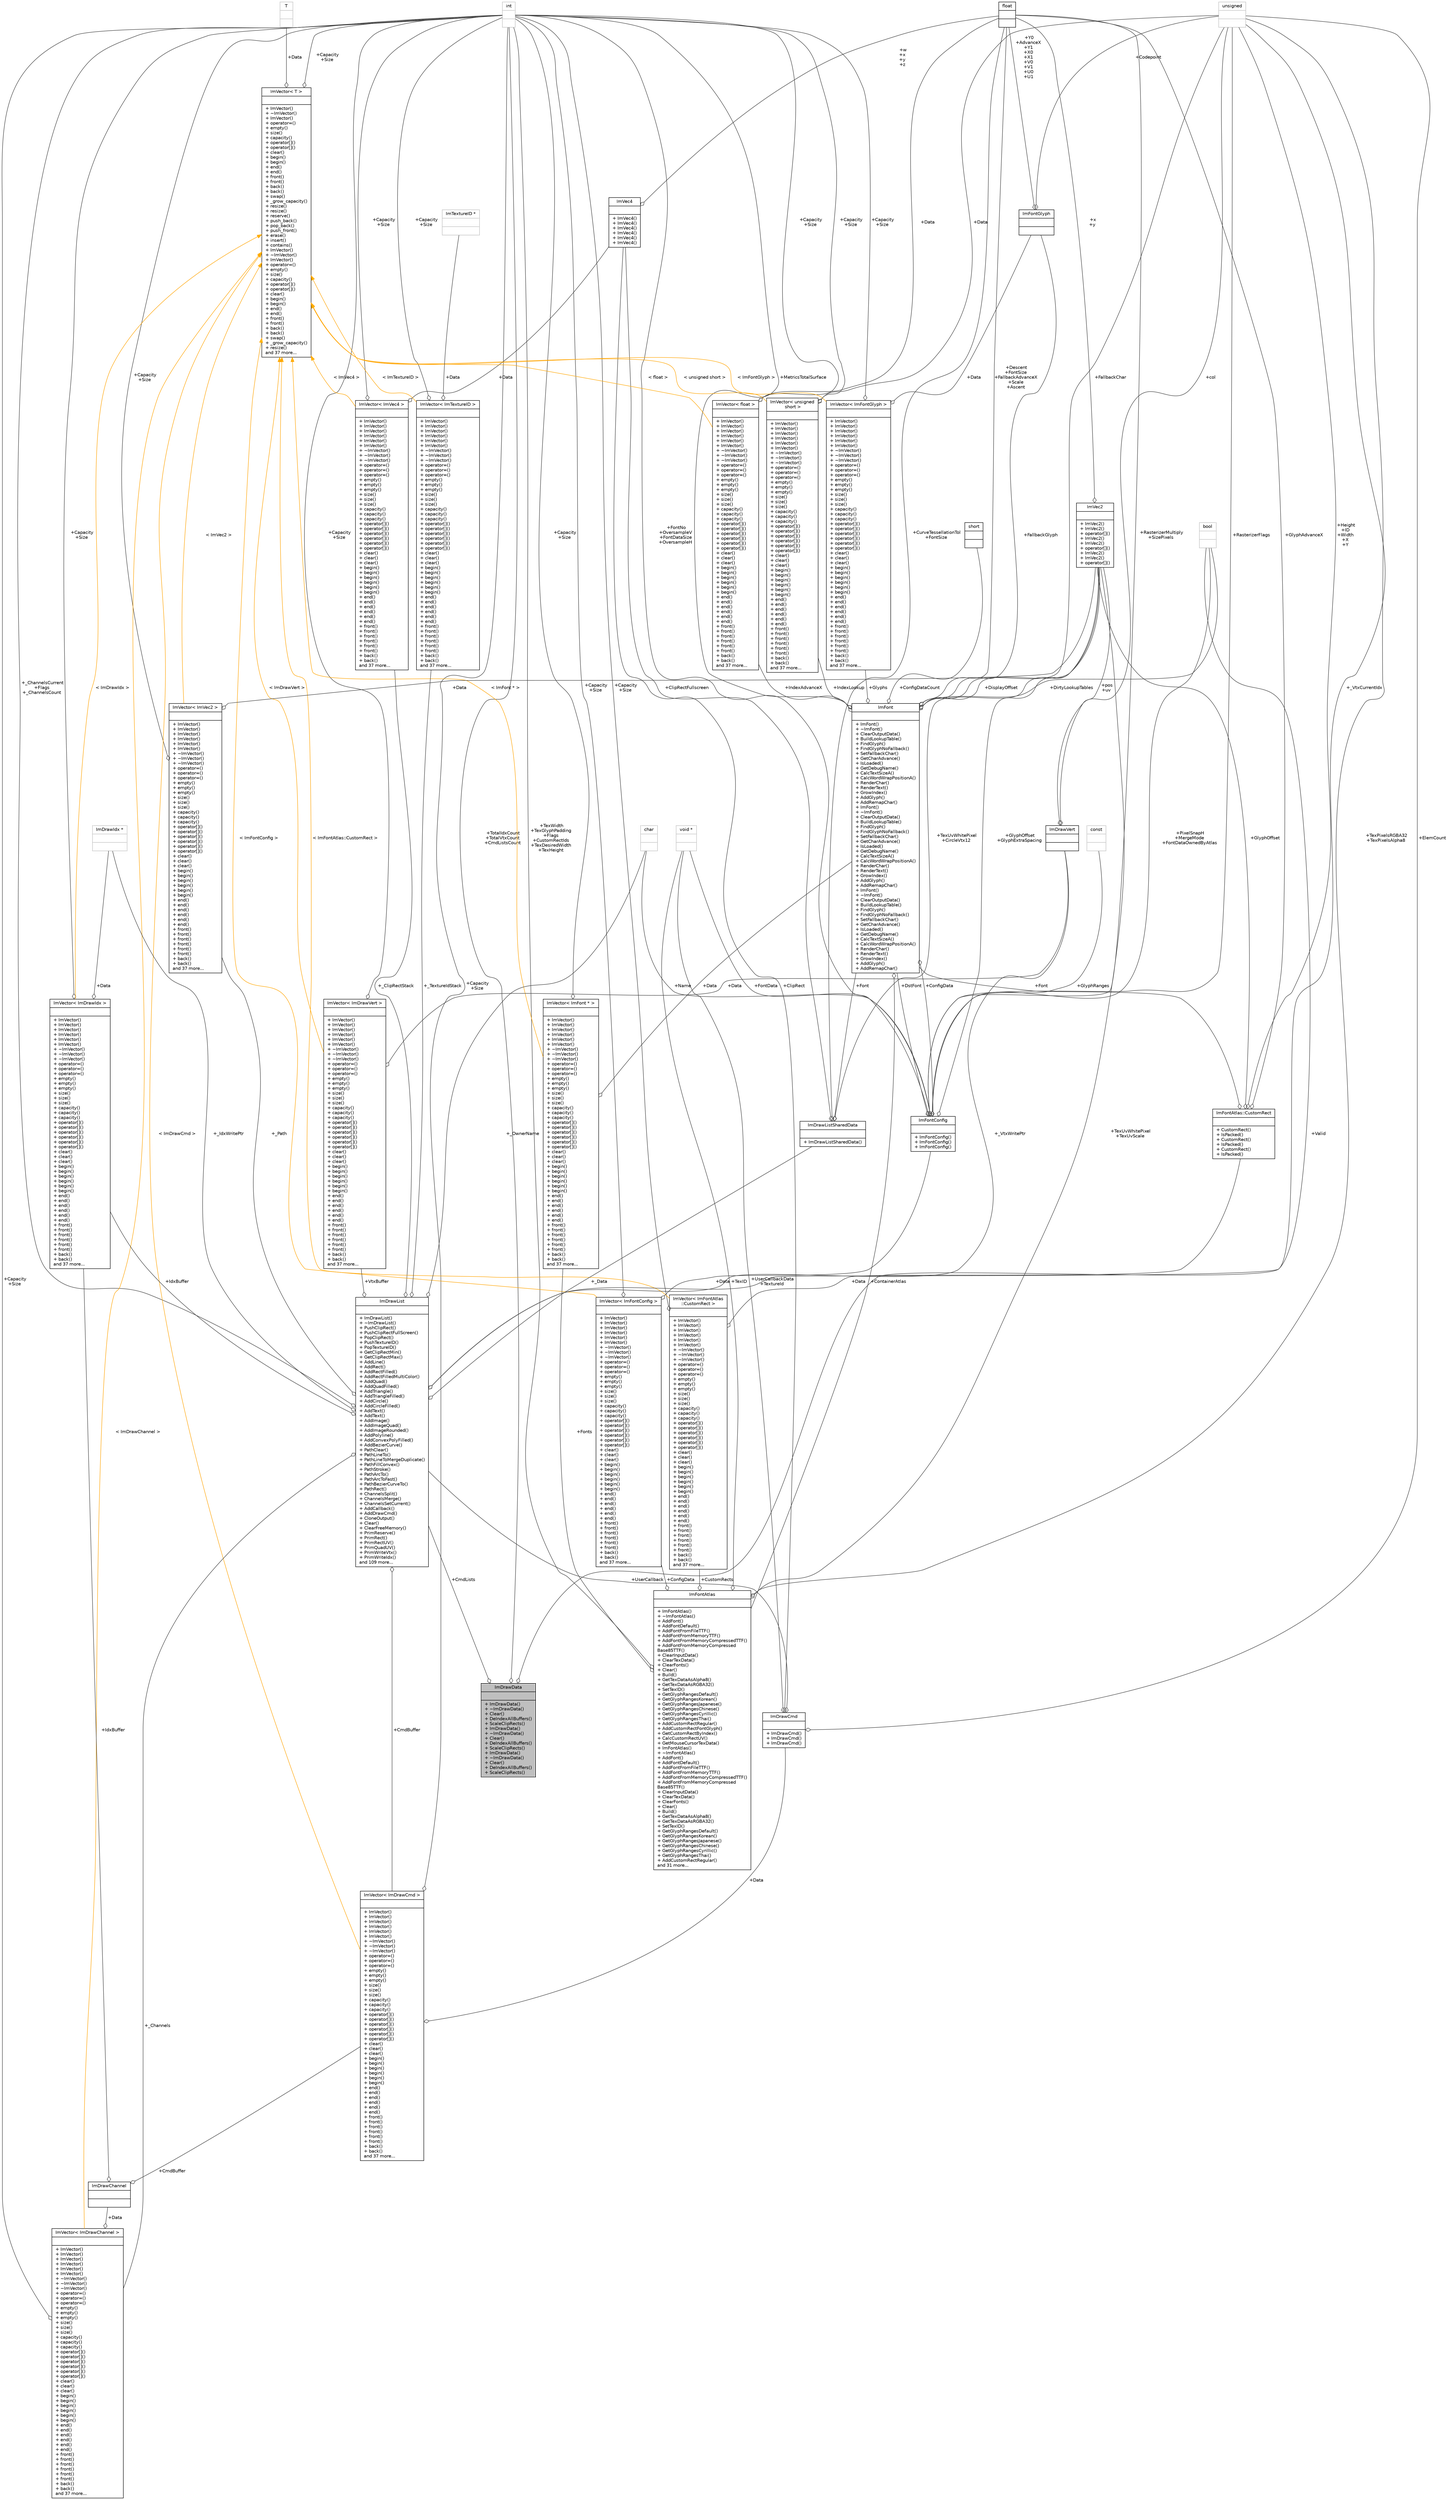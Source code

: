 digraph "ImDrawData"
{
 // INTERACTIVE_SVG=YES
  bgcolor="transparent";
  edge [fontname="Helvetica",fontsize="10",labelfontname="Helvetica",labelfontsize="10"];
  node [fontname="Helvetica",fontsize="10",shape=record];
  Node1 [label="{ImDrawData\n||+ ImDrawData()\l+ ~ImDrawData()\l+ Clear()\l+ DeIndexAllBuffers()\l+ ScaleClipRects()\l+ ImDrawData()\l+ ~ImDrawData()\l+ Clear()\l+ DeIndexAllBuffers()\l+ ScaleClipRects()\l+ ImDrawData()\l+ ~ImDrawData()\l+ Clear()\l+ DeIndexAllBuffers()\l+ ScaleClipRects()\l}",height=0.2,width=0.4,color="black", fillcolor="grey75", style="filled", fontcolor="black"];
  Node2 -> Node1 [color="grey25",fontsize="10",style="solid",label=" +TotalIdxCount\n+TotalVtxCount\n+CmdListsCount" ,arrowhead="odiamond",fontname="Helvetica"];
  Node2 [label="{int\n||}",height=0.2,width=0.4,color="grey75"];
  Node3 -> Node1 [color="grey25",fontsize="10",style="solid",label=" +Valid" ,arrowhead="odiamond",fontname="Helvetica"];
  Node3 [label="{bool\n||}",height=0.2,width=0.4,color="grey75"];
  Node4 -> Node1 [color="grey25",fontsize="10",style="solid",label=" +CmdLists" ,arrowhead="odiamond",fontname="Helvetica"];
  Node4 [label="{ImDrawList\n||+ ImDrawList()\l+ ~ImDrawList()\l+ PushClipRect()\l+ PushClipRectFullScreen()\l+ PopClipRect()\l+ PushTextureID()\l+ PopTextureID()\l+ GetClipRectMin()\l+ GetClipRectMax()\l+ AddLine()\l+ AddRect()\l+ AddRectFilled()\l+ AddRectFilledMultiColor()\l+ AddQuad()\l+ AddQuadFilled()\l+ AddTriangle()\l+ AddTriangleFilled()\l+ AddCircle()\l+ AddCircleFilled()\l+ AddText()\l+ AddText()\l+ AddImage()\l+ AddImageQuad()\l+ AddImageRounded()\l+ AddPolyline()\l+ AddConvexPolyFilled()\l+ AddBezierCurve()\l+ PathClear()\l+ PathLineTo()\l+ PathLineToMergeDuplicate()\l+ PathFillConvex()\l+ PathStroke()\l+ PathArcTo()\l+ PathArcToFast()\l+ PathBezierCurveTo()\l+ PathRect()\l+ ChannelsSplit()\l+ ChannelsMerge()\l+ ChannelsSetCurrent()\l+ AddCallback()\l+ AddDrawCmd()\l+ CloneOutput()\l+ Clear()\l+ ClearFreeMemory()\l+ PrimReserve()\l+ PrimRect()\l+ PrimRectUV()\l+ PrimQuadUV()\l+ PrimWriteVtx()\l+ PrimWriteIdx()\land 109 more...\l}",height=0.2,width=0.4,color="black",URL="$d2/d31/structImDrawList.html"];
  Node5 -> Node4 [color="grey25",fontsize="10",style="solid",label=" +_ClipRectStack" ,arrowhead="odiamond",fontname="Helvetica"];
  Node5 [label="{ImVector\< ImVec4 \>\n||+ ImVector()\l+ ImVector()\l+ ImVector()\l+ ImVector()\l+ ImVector()\l+ ImVector()\l+ ~ImVector()\l+ ~ImVector()\l+ ~ImVector()\l+ operator=()\l+ operator=()\l+ operator=()\l+ empty()\l+ empty()\l+ empty()\l+ size()\l+ size()\l+ size()\l+ capacity()\l+ capacity()\l+ capacity()\l+ operator[]()\l+ operator[]()\l+ operator[]()\l+ operator[]()\l+ operator[]()\l+ operator[]()\l+ clear()\l+ clear()\l+ clear()\l+ begin()\l+ begin()\l+ begin()\l+ begin()\l+ begin()\l+ begin()\l+ end()\l+ end()\l+ end()\l+ end()\l+ end()\l+ end()\l+ front()\l+ front()\l+ front()\l+ front()\l+ front()\l+ front()\l+ back()\l+ back()\land 37 more...\l}",height=0.2,width=0.4,color="black",URL="$d3/d32/classImVector.html"];
  Node6 -> Node5 [color="grey25",fontsize="10",style="solid",label=" +Data" ,arrowhead="odiamond",fontname="Helvetica"];
  Node6 [label="{ImVec4\n||+ ImVec4()\l+ ImVec4()\l+ ImVec4()\l+ ImVec4()\l+ ImVec4()\l+ ImVec4()\l}",height=0.2,width=0.4,color="black",URL="$dc/dee/structImVec4.html"];
  Node7 -> Node6 [color="grey25",fontsize="10",style="solid",label=" +w\n+x\n+y\n+z" ,arrowhead="odiamond",fontname="Helvetica"];
  Node7 [label="{float\n||}",height=0.2,width=0.4,color="black",URL="$d4/dc3/classfloat.html"];
  Node2 -> Node5 [color="grey25",fontsize="10",style="solid",label=" +Capacity\n+Size" ,arrowhead="odiamond",fontname="Helvetica"];
  Node8 -> Node5 [dir="back",color="orange",fontsize="10",style="solid",label=" \< ImVec4 \>" ,fontname="Helvetica"];
  Node8 [label="{ImVector\< T \>\n||+ ImVector()\l+ ~ImVector()\l+ ImVector()\l+ operator=()\l+ empty()\l+ size()\l+ capacity()\l+ operator[]()\l+ operator[]()\l+ clear()\l+ begin()\l+ begin()\l+ end()\l+ end()\l+ front()\l+ front()\l+ back()\l+ back()\l+ swap()\l+ _grow_capacity()\l+ resize()\l+ resize()\l+ reserve()\l+ push_back()\l+ pop_back()\l+ push_front()\l+ erase()\l+ insert()\l+ contains()\l+ ImVector()\l+ ~ImVector()\l+ ImVector()\l+ operator=()\l+ empty()\l+ size()\l+ capacity()\l+ operator[]()\l+ operator[]()\l+ clear()\l+ begin()\l+ begin()\l+ end()\l+ end()\l+ front()\l+ front()\l+ back()\l+ back()\l+ swap()\l+ _grow_capacity()\l+ resize()\land 37 more...\l}",height=0.2,width=0.4,color="black",URL="$d3/d32/classImVector.html"];
  Node2 -> Node8 [color="grey25",fontsize="10",style="solid",label=" +Capacity\n+Size" ,arrowhead="odiamond",fontname="Helvetica"];
  Node9 -> Node8 [color="grey25",fontsize="10",style="solid",label=" +Data" ,arrowhead="odiamond",fontname="Helvetica"];
  Node9 [label="{T\n||}",height=0.2,width=0.4,color="grey75"];
  Node10 -> Node4 [color="grey25",fontsize="10",style="solid",label=" +_IdxWritePtr" ,arrowhead="odiamond",fontname="Helvetica"];
  Node10 [label="{ImDrawIdx *\n||}",height=0.2,width=0.4,color="grey75"];
  Node11 -> Node4 [color="grey25",fontsize="10",style="solid",label=" +VtxBuffer" ,arrowhead="odiamond",fontname="Helvetica"];
  Node11 [label="{ImVector\< ImDrawVert \>\n||+ ImVector()\l+ ImVector()\l+ ImVector()\l+ ImVector()\l+ ImVector()\l+ ImVector()\l+ ~ImVector()\l+ ~ImVector()\l+ ~ImVector()\l+ operator=()\l+ operator=()\l+ operator=()\l+ empty()\l+ empty()\l+ empty()\l+ size()\l+ size()\l+ size()\l+ capacity()\l+ capacity()\l+ capacity()\l+ operator[]()\l+ operator[]()\l+ operator[]()\l+ operator[]()\l+ operator[]()\l+ operator[]()\l+ clear()\l+ clear()\l+ clear()\l+ begin()\l+ begin()\l+ begin()\l+ begin()\l+ begin()\l+ begin()\l+ end()\l+ end()\l+ end()\l+ end()\l+ end()\l+ end()\l+ front()\l+ front()\l+ front()\l+ front()\l+ front()\l+ front()\l+ back()\l+ back()\land 37 more...\l}",height=0.2,width=0.4,color="black",URL="$d3/d32/classImVector.html"];
  Node2 -> Node11 [color="grey25",fontsize="10",style="solid",label=" +Capacity\n+Size" ,arrowhead="odiamond",fontname="Helvetica"];
  Node12 -> Node11 [color="grey25",fontsize="10",style="solid",label=" +Data" ,arrowhead="odiamond",fontname="Helvetica"];
  Node12 [label="{ImDrawVert\n||}",height=0.2,width=0.4,color="black",URL="$d3/dfa/structImDrawVert.html"];
  Node13 -> Node12 [color="grey25",fontsize="10",style="solid",label=" +pos\n+uv" ,arrowhead="odiamond",fontname="Helvetica"];
  Node13 [label="{ImVec2\n||+ ImVec2()\l+ ImVec2()\l+ operator[]()\l+ ImVec2()\l+ ImVec2()\l+ operator[]()\l+ ImVec2()\l+ ImVec2()\l+ operator[]()\l}",height=0.2,width=0.4,color="black",URL="$d3/dc2/structImVec2.html"];
  Node7 -> Node13 [color="grey25",fontsize="10",style="solid",label=" +x\n+y" ,arrowhead="odiamond",fontname="Helvetica"];
  Node14 -> Node12 [color="grey25",fontsize="10",style="solid",label=" +col" ,arrowhead="odiamond",fontname="Helvetica"];
  Node14 [label="{unsigned\n||}",height=0.2,width=0.4,color="grey75"];
  Node8 -> Node11 [dir="back",color="orange",fontsize="10",style="solid",label=" \< ImDrawVert \>" ,fontname="Helvetica"];
  Node15 -> Node4 [color="grey25",fontsize="10",style="solid",label=" +_Channels" ,arrowhead="odiamond",fontname="Helvetica"];
  Node15 [label="{ImVector\< ImDrawChannel \>\n||+ ImVector()\l+ ImVector()\l+ ImVector()\l+ ImVector()\l+ ImVector()\l+ ImVector()\l+ ~ImVector()\l+ ~ImVector()\l+ ~ImVector()\l+ operator=()\l+ operator=()\l+ operator=()\l+ empty()\l+ empty()\l+ empty()\l+ size()\l+ size()\l+ size()\l+ capacity()\l+ capacity()\l+ capacity()\l+ operator[]()\l+ operator[]()\l+ operator[]()\l+ operator[]()\l+ operator[]()\l+ operator[]()\l+ clear()\l+ clear()\l+ clear()\l+ begin()\l+ begin()\l+ begin()\l+ begin()\l+ begin()\l+ begin()\l+ end()\l+ end()\l+ end()\l+ end()\l+ end()\l+ end()\l+ front()\l+ front()\l+ front()\l+ front()\l+ front()\l+ front()\l+ back()\l+ back()\land 37 more...\l}",height=0.2,width=0.4,color="black",URL="$d3/d32/classImVector.html"];
  Node2 -> Node15 [color="grey25",fontsize="10",style="solid",label=" +Capacity\n+Size" ,arrowhead="odiamond",fontname="Helvetica"];
  Node16 -> Node15 [color="grey25",fontsize="10",style="solid",label=" +Data" ,arrowhead="odiamond",fontname="Helvetica"];
  Node16 [label="{ImDrawChannel\n||}",height=0.2,width=0.4,color="black",URL="$d7/d3a/structImDrawChannel.html"];
  Node17 -> Node16 [color="grey25",fontsize="10",style="solid",label=" +CmdBuffer" ,arrowhead="odiamond",fontname="Helvetica"];
  Node17 [label="{ImVector\< ImDrawCmd \>\n||+ ImVector()\l+ ImVector()\l+ ImVector()\l+ ImVector()\l+ ImVector()\l+ ImVector()\l+ ~ImVector()\l+ ~ImVector()\l+ ~ImVector()\l+ operator=()\l+ operator=()\l+ operator=()\l+ empty()\l+ empty()\l+ empty()\l+ size()\l+ size()\l+ size()\l+ capacity()\l+ capacity()\l+ capacity()\l+ operator[]()\l+ operator[]()\l+ operator[]()\l+ operator[]()\l+ operator[]()\l+ operator[]()\l+ clear()\l+ clear()\l+ clear()\l+ begin()\l+ begin()\l+ begin()\l+ begin()\l+ begin()\l+ begin()\l+ end()\l+ end()\l+ end()\l+ end()\l+ end()\l+ end()\l+ front()\l+ front()\l+ front()\l+ front()\l+ front()\l+ front()\l+ back()\l+ back()\land 37 more...\l}",height=0.2,width=0.4,color="black",URL="$d3/d32/classImVector.html"];
  Node18 -> Node17 [color="grey25",fontsize="10",style="solid",label=" +Data" ,arrowhead="odiamond",fontname="Helvetica"];
  Node18 [label="{ImDrawCmd\n||+ ImDrawCmd()\l+ ImDrawCmd()\l+ ImDrawCmd()\l}",height=0.2,width=0.4,color="black",URL="$d9/de6/structImDrawCmd.html"];
  Node6 -> Node18 [color="grey25",fontsize="10",style="solid",label=" +ClipRect" ,arrowhead="odiamond",fontname="Helvetica"];
  Node14 -> Node18 [color="grey25",fontsize="10",style="solid",label=" +ElemCount" ,arrowhead="odiamond",fontname="Helvetica"];
  Node19 -> Node18 [color="grey25",fontsize="10",style="solid",label=" +UserCallbackData\n+TextureId" ,arrowhead="odiamond",fontname="Helvetica"];
  Node19 [label="{void *\n||}",height=0.2,width=0.4,color="grey75"];
  Node4 -> Node18 [color="grey25",fontsize="10",style="solid",label=" +UserCallback" ,arrowhead="odiamond",fontname="Helvetica"];
  Node2 -> Node17 [color="grey25",fontsize="10",style="solid",label=" +Capacity\n+Size" ,arrowhead="odiamond",fontname="Helvetica"];
  Node8 -> Node17 [dir="back",color="orange",fontsize="10",style="solid",label=" \< ImDrawCmd \>" ,fontname="Helvetica"];
  Node20 -> Node16 [color="grey25",fontsize="10",style="solid",label=" +IdxBuffer" ,arrowhead="odiamond",fontname="Helvetica"];
  Node20 [label="{ImVector\< ImDrawIdx \>\n||+ ImVector()\l+ ImVector()\l+ ImVector()\l+ ImVector()\l+ ImVector()\l+ ImVector()\l+ ~ImVector()\l+ ~ImVector()\l+ ~ImVector()\l+ operator=()\l+ operator=()\l+ operator=()\l+ empty()\l+ empty()\l+ empty()\l+ size()\l+ size()\l+ size()\l+ capacity()\l+ capacity()\l+ capacity()\l+ operator[]()\l+ operator[]()\l+ operator[]()\l+ operator[]()\l+ operator[]()\l+ operator[]()\l+ clear()\l+ clear()\l+ clear()\l+ begin()\l+ begin()\l+ begin()\l+ begin()\l+ begin()\l+ begin()\l+ end()\l+ end()\l+ end()\l+ end()\l+ end()\l+ end()\l+ front()\l+ front()\l+ front()\l+ front()\l+ front()\l+ front()\l+ back()\l+ back()\land 37 more...\l}",height=0.2,width=0.4,color="black",URL="$d3/d32/classImVector.html"];
  Node10 -> Node20 [color="grey25",fontsize="10",style="solid",label=" +Data" ,arrowhead="odiamond",fontname="Helvetica"];
  Node2 -> Node20 [color="grey25",fontsize="10",style="solid",label=" +Capacity\n+Size" ,arrowhead="odiamond",fontname="Helvetica"];
  Node8 -> Node20 [dir="back",color="orange",fontsize="10",style="solid",label=" \< ImDrawIdx \>" ,fontname="Helvetica"];
  Node8 -> Node15 [dir="back",color="orange",fontsize="10",style="solid",label=" \< ImDrawChannel \>" ,fontname="Helvetica"];
  Node21 -> Node4 [color="grey25",fontsize="10",style="solid",label=" +_Path" ,arrowhead="odiamond",fontname="Helvetica"];
  Node21 [label="{ImVector\< ImVec2 \>\n||+ ImVector()\l+ ImVector()\l+ ImVector()\l+ ImVector()\l+ ImVector()\l+ ImVector()\l+ ~ImVector()\l+ ~ImVector()\l+ ~ImVector()\l+ operator=()\l+ operator=()\l+ operator=()\l+ empty()\l+ empty()\l+ empty()\l+ size()\l+ size()\l+ size()\l+ capacity()\l+ capacity()\l+ capacity()\l+ operator[]()\l+ operator[]()\l+ operator[]()\l+ operator[]()\l+ operator[]()\l+ operator[]()\l+ clear()\l+ clear()\l+ clear()\l+ begin()\l+ begin()\l+ begin()\l+ begin()\l+ begin()\l+ begin()\l+ end()\l+ end()\l+ end()\l+ end()\l+ end()\l+ end()\l+ front()\l+ front()\l+ front()\l+ front()\l+ front()\l+ front()\l+ back()\l+ back()\land 37 more...\l}",height=0.2,width=0.4,color="black",URL="$d3/d32/classImVector.html"];
  Node13 -> Node21 [color="grey25",fontsize="10",style="solid",label=" +Data" ,arrowhead="odiamond",fontname="Helvetica"];
  Node2 -> Node21 [color="grey25",fontsize="10",style="solid",label=" +Capacity\n+Size" ,arrowhead="odiamond",fontname="Helvetica"];
  Node8 -> Node21 [dir="back",color="orange",fontsize="10",style="solid",label=" \< ImVec2 \>" ,fontname="Helvetica"];
  Node22 -> Node4 [color="grey25",fontsize="10",style="solid",label=" +_OwnerName" ,arrowhead="odiamond",fontname="Helvetica"];
  Node22 [label="{char\n||}",height=0.2,width=0.4,color="grey75"];
  Node23 -> Node4 [color="grey25",fontsize="10",style="solid",label=" +_Data" ,arrowhead="odiamond",fontname="Helvetica"];
  Node23 [label="{ImDrawListSharedData\n||+ ImDrawListSharedData()\l}",height=0.2,width=0.4,color="black",URL="$d2/d89/structImDrawListSharedData.html"];
  Node13 -> Node23 [color="grey25",fontsize="10",style="solid",label=" +TexUvWhitePixel\n+CircleVtx12" ,arrowhead="odiamond",fontname="Helvetica"];
  Node6 -> Node23 [color="grey25",fontsize="10",style="solid",label=" +ClipRectFullscreen" ,arrowhead="odiamond",fontname="Helvetica"];
  Node7 -> Node23 [color="grey25",fontsize="10",style="solid",label=" +CurveTessellationTol\n+FontSize" ,arrowhead="odiamond",fontname="Helvetica"];
  Node24 -> Node23 [color="grey25",fontsize="10",style="solid",label=" +Font" ,arrowhead="odiamond",fontname="Helvetica"];
  Node24 [label="{ImFont\n||+ ImFont()\l+ ~ImFont()\l+ ClearOutputData()\l+ BuildLookupTable()\l+ FindGlyph()\l+ FindGlyphNoFallback()\l+ SetFallbackChar()\l+ GetCharAdvance()\l+ IsLoaded()\l+ GetDebugName()\l+ CalcTextSizeA()\l+ CalcWordWrapPositionA()\l+ RenderChar()\l+ RenderText()\l+ GrowIndex()\l+ AddGlyph()\l+ AddRemapChar()\l+ ImFont()\l+ ~ImFont()\l+ ClearOutputData()\l+ BuildLookupTable()\l+ FindGlyph()\l+ FindGlyphNoFallback()\l+ SetFallbackChar()\l+ GetCharAdvance()\l+ IsLoaded()\l+ GetDebugName()\l+ CalcTextSizeA()\l+ CalcWordWrapPositionA()\l+ RenderChar()\l+ RenderText()\l+ GrowIndex()\l+ AddGlyph()\l+ AddRemapChar()\l+ ImFont()\l+ ~ImFont()\l+ ClearOutputData()\l+ BuildLookupTable()\l+ FindGlyph()\l+ FindGlyphNoFallback()\l+ SetFallbackChar()\l+ GetCharAdvance()\l+ IsLoaded()\l+ GetDebugName()\l+ CalcTextSizeA()\l+ CalcWordWrapPositionA()\l+ RenderChar()\l+ RenderText()\l+ GrowIndex()\l+ AddGlyph()\l+ AddRemapChar()\l}",height=0.2,width=0.4,color="black",URL="$dd/d61/structImFont.html"];
  Node25 -> Node24 [color="grey25",fontsize="10",style="solid",label=" +Glyphs" ,arrowhead="odiamond",fontname="Helvetica"];
  Node25 [label="{ImVector\< ImFontGlyph \>\n||+ ImVector()\l+ ImVector()\l+ ImVector()\l+ ImVector()\l+ ImVector()\l+ ImVector()\l+ ~ImVector()\l+ ~ImVector()\l+ ~ImVector()\l+ operator=()\l+ operator=()\l+ operator=()\l+ empty()\l+ empty()\l+ empty()\l+ size()\l+ size()\l+ size()\l+ capacity()\l+ capacity()\l+ capacity()\l+ operator[]()\l+ operator[]()\l+ operator[]()\l+ operator[]()\l+ operator[]()\l+ operator[]()\l+ clear()\l+ clear()\l+ clear()\l+ begin()\l+ begin()\l+ begin()\l+ begin()\l+ begin()\l+ begin()\l+ end()\l+ end()\l+ end()\l+ end()\l+ end()\l+ end()\l+ front()\l+ front()\l+ front()\l+ front()\l+ front()\l+ front()\l+ back()\l+ back()\land 37 more...\l}",height=0.2,width=0.4,color="black",URL="$d3/d32/classImVector.html"];
  Node26 -> Node25 [color="grey25",fontsize="10",style="solid",label=" +Data" ,arrowhead="odiamond",fontname="Helvetica"];
  Node26 [label="{ImFontGlyph\n||}",height=0.2,width=0.4,color="black",URL="$d3/db9/structImFontGlyph.html"];
  Node7 -> Node26 [color="grey25",fontsize="10",style="solid",label=" +Y0\n+AdvanceX\n+Y1\n+X0\n+X1\n+V0\n+V1\n+U0\n+U1" ,arrowhead="odiamond",fontname="Helvetica"];
  Node14 -> Node26 [color="grey25",fontsize="10",style="solid",label=" +Codepoint" ,arrowhead="odiamond",fontname="Helvetica"];
  Node2 -> Node25 [color="grey25",fontsize="10",style="solid",label=" +Capacity\n+Size" ,arrowhead="odiamond",fontname="Helvetica"];
  Node8 -> Node25 [dir="back",color="orange",fontsize="10",style="solid",label=" \< ImFontGlyph \>" ,fontname="Helvetica"];
  Node13 -> Node24 [color="grey25",fontsize="10",style="solid",label=" +DisplayOffset" ,arrowhead="odiamond",fontname="Helvetica"];
  Node27 -> Node24 [color="grey25",fontsize="10",style="solid",label=" +IndexLookup" ,arrowhead="odiamond",fontname="Helvetica"];
  Node27 [label="{ImVector\< unsigned\l short \>\n||+ ImVector()\l+ ImVector()\l+ ImVector()\l+ ImVector()\l+ ImVector()\l+ ImVector()\l+ ~ImVector()\l+ ~ImVector()\l+ ~ImVector()\l+ operator=()\l+ operator=()\l+ operator=()\l+ empty()\l+ empty()\l+ empty()\l+ size()\l+ size()\l+ size()\l+ capacity()\l+ capacity()\l+ capacity()\l+ operator[]()\l+ operator[]()\l+ operator[]()\l+ operator[]()\l+ operator[]()\l+ operator[]()\l+ clear()\l+ clear()\l+ clear()\l+ begin()\l+ begin()\l+ begin()\l+ begin()\l+ begin()\l+ begin()\l+ end()\l+ end()\l+ end()\l+ end()\l+ end()\l+ end()\l+ front()\l+ front()\l+ front()\l+ front()\l+ front()\l+ front()\l+ back()\l+ back()\land 37 more...\l}",height=0.2,width=0.4,color="black",URL="$d3/d32/classImVector.html"];
  Node2 -> Node27 [color="grey25",fontsize="10",style="solid",label=" +Capacity\n+Size" ,arrowhead="odiamond",fontname="Helvetica"];
  Node14 -> Node27 [color="grey25",fontsize="10",style="solid",label=" +Data" ,arrowhead="odiamond",fontname="Helvetica"];
  Node8 -> Node27 [dir="back",color="orange",fontsize="10",style="solid",label=" \< unsigned short \>" ,fontname="Helvetica"];
  Node28 -> Node24 [color="grey25",fontsize="10",style="solid",label=" +ConfigDataCount" ,arrowhead="odiamond",fontname="Helvetica"];
  Node28 [label="{short\n||}",height=0.2,width=0.4,color="black",URL="$dc/d10/classshort.html"];
  Node7 -> Node24 [color="grey25",fontsize="10",style="solid",label=" +Descent\n+FontSize\n+FallbackAdvanceX\n+Scale\n+Ascent" ,arrowhead="odiamond",fontname="Helvetica"];
  Node29 -> Node24 [color="grey25",fontsize="10",style="solid",label=" +ConfigData" ,arrowhead="odiamond",fontname="Helvetica"];
  Node29 [label="{ImFontConfig\n||+ ImFontConfig()\l+ ImFontConfig()\l+ ImFontConfig()\l}",height=0.2,width=0.4,color="black",URL="$df/d67/structImFontConfig.html"];
  Node13 -> Node29 [color="grey25",fontsize="10",style="solid",label=" +GlyphOffset\n+GlyphExtraSpacing" ,arrowhead="odiamond",fontname="Helvetica"];
  Node22 -> Node29 [color="grey25",fontsize="10",style="solid",label=" +Name" ,arrowhead="odiamond",fontname="Helvetica"];
  Node7 -> Node29 [color="grey25",fontsize="10",style="solid",label=" +RasterizerMultiply\n+SizePixels" ,arrowhead="odiamond",fontname="Helvetica"];
  Node2 -> Node29 [color="grey25",fontsize="10",style="solid",label=" +FontNo\n+OversampleV\n+FontDataSize\n+OversampleH" ,arrowhead="odiamond",fontname="Helvetica"];
  Node3 -> Node29 [color="grey25",fontsize="10",style="solid",label=" +PixelSnapH\n+MergeMode\n+FontDataOwnedByAtlas" ,arrowhead="odiamond",fontname="Helvetica"];
  Node14 -> Node29 [color="grey25",fontsize="10",style="solid",label=" +RasterizerFlags" ,arrowhead="odiamond",fontname="Helvetica"];
  Node30 -> Node29 [color="grey25",fontsize="10",style="solid",label=" +GlyphRanges" ,arrowhead="odiamond",fontname="Helvetica"];
  Node30 [label="{const\n||}",height=0.2,width=0.4,color="grey75"];
  Node24 -> Node29 [color="grey25",fontsize="10",style="solid",label=" +DstFont" ,arrowhead="odiamond",fontname="Helvetica"];
  Node19 -> Node29 [color="grey25",fontsize="10",style="solid",label=" +FontData" ,arrowhead="odiamond",fontname="Helvetica"];
  Node26 -> Node24 [color="grey25",fontsize="10",style="solid",label=" +FallbackGlyph" ,arrowhead="odiamond",fontname="Helvetica"];
  Node2 -> Node24 [color="grey25",fontsize="10",style="solid",label=" +MetricsTotalSurface" ,arrowhead="odiamond",fontname="Helvetica"];
  Node31 -> Node24 [color="grey25",fontsize="10",style="solid",label=" +ContainerAtlas" ,arrowhead="odiamond",fontname="Helvetica"];
  Node31 [label="{ImFontAtlas\n||+ ImFontAtlas()\l+ ~ImFontAtlas()\l+ AddFont()\l+ AddFontDefault()\l+ AddFontFromFileTTF()\l+ AddFontFromMemoryTTF()\l+ AddFontFromMemoryCompressedTTF()\l+ AddFontFromMemoryCompressed\lBase85TTF()\l+ ClearInputData()\l+ ClearTexData()\l+ ClearFonts()\l+ Clear()\l+ Build()\l+ GetTexDataAsAlpha8()\l+ GetTexDataAsRGBA32()\l+ SetTexID()\l+ GetGlyphRangesDefault()\l+ GetGlyphRangesKorean()\l+ GetGlyphRangesJapanese()\l+ GetGlyphRangesChinese()\l+ GetGlyphRangesCyrillic()\l+ GetGlyphRangesThai()\l+ AddCustomRectRegular()\l+ AddCustomRectFontGlyph()\l+ GetCustomRectByIndex()\l+ CalcCustomRectUV()\l+ GetMouseCursorTexData()\l+ ImFontAtlas()\l+ ~ImFontAtlas()\l+ AddFont()\l+ AddFontDefault()\l+ AddFontFromFileTTF()\l+ AddFontFromMemoryTTF()\l+ AddFontFromMemoryCompressedTTF()\l+ AddFontFromMemoryCompressed\lBase85TTF()\l+ ClearInputData()\l+ ClearTexData()\l+ ClearFonts()\l+ Clear()\l+ Build()\l+ GetTexDataAsAlpha8()\l+ GetTexDataAsRGBA32()\l+ SetTexID()\l+ GetGlyphRangesDefault()\l+ GetGlyphRangesKorean()\l+ GetGlyphRangesJapanese()\l+ GetGlyphRangesChinese()\l+ GetGlyphRangesCyrillic()\l+ GetGlyphRangesThai()\l+ AddCustomRectRegular()\land 31 more...\l}",height=0.2,width=0.4,color="black",URL="$dc/d21/structImFontAtlas.html"];
  Node32 -> Node31 [color="grey25",fontsize="10",style="solid",label=" +Fonts" ,arrowhead="odiamond",fontname="Helvetica"];
  Node32 [label="{ImVector\< ImFont * \>\n||+ ImVector()\l+ ImVector()\l+ ImVector()\l+ ImVector()\l+ ImVector()\l+ ImVector()\l+ ~ImVector()\l+ ~ImVector()\l+ ~ImVector()\l+ operator=()\l+ operator=()\l+ operator=()\l+ empty()\l+ empty()\l+ empty()\l+ size()\l+ size()\l+ size()\l+ capacity()\l+ capacity()\l+ capacity()\l+ operator[]()\l+ operator[]()\l+ operator[]()\l+ operator[]()\l+ operator[]()\l+ operator[]()\l+ clear()\l+ clear()\l+ clear()\l+ begin()\l+ begin()\l+ begin()\l+ begin()\l+ begin()\l+ begin()\l+ end()\l+ end()\l+ end()\l+ end()\l+ end()\l+ end()\l+ front()\l+ front()\l+ front()\l+ front()\l+ front()\l+ front()\l+ back()\l+ back()\land 37 more...\l}",height=0.2,width=0.4,color="black",URL="$d3/d32/classImVector.html"];
  Node2 -> Node32 [color="grey25",fontsize="10",style="solid",label=" +Capacity\n+Size" ,arrowhead="odiamond",fontname="Helvetica"];
  Node24 -> Node32 [color="grey25",fontsize="10",style="solid",label=" +Data" ,arrowhead="odiamond",fontname="Helvetica"];
  Node8 -> Node32 [dir="back",color="orange",fontsize="10",style="solid",label=" \< ImFont * \>" ,fontname="Helvetica"];
  Node13 -> Node31 [color="grey25",fontsize="10",style="solid",label=" +TexUvWhitePixel\n+TexUvScale" ,arrowhead="odiamond",fontname="Helvetica"];
  Node2 -> Node31 [color="grey25",fontsize="10",style="solid",label=" +TexWidth\n+TexGlyphPadding\n+Flags\n+CustomRectIds\n+TexDesiredWidth\n+TexHeight" ,arrowhead="odiamond",fontname="Helvetica"];
  Node33 -> Node31 [color="grey25",fontsize="10",style="solid",label=" +ConfigData" ,arrowhead="odiamond",fontname="Helvetica"];
  Node33 [label="{ImVector\< ImFontConfig \>\n||+ ImVector()\l+ ImVector()\l+ ImVector()\l+ ImVector()\l+ ImVector()\l+ ImVector()\l+ ~ImVector()\l+ ~ImVector()\l+ ~ImVector()\l+ operator=()\l+ operator=()\l+ operator=()\l+ empty()\l+ empty()\l+ empty()\l+ size()\l+ size()\l+ size()\l+ capacity()\l+ capacity()\l+ capacity()\l+ operator[]()\l+ operator[]()\l+ operator[]()\l+ operator[]()\l+ operator[]()\l+ operator[]()\l+ clear()\l+ clear()\l+ clear()\l+ begin()\l+ begin()\l+ begin()\l+ begin()\l+ begin()\l+ begin()\l+ end()\l+ end()\l+ end()\l+ end()\l+ end()\l+ end()\l+ front()\l+ front()\l+ front()\l+ front()\l+ front()\l+ front()\l+ back()\l+ back()\land 37 more...\l}",height=0.2,width=0.4,color="black",URL="$d3/d32/classImVector.html"];
  Node29 -> Node33 [color="grey25",fontsize="10",style="solid",label=" +Data" ,arrowhead="odiamond",fontname="Helvetica"];
  Node2 -> Node33 [color="grey25",fontsize="10",style="solid",label=" +Capacity\n+Size" ,arrowhead="odiamond",fontname="Helvetica"];
  Node8 -> Node33 [dir="back",color="orange",fontsize="10",style="solid",label=" \< ImFontConfig \>" ,fontname="Helvetica"];
  Node34 -> Node31 [color="grey25",fontsize="10",style="solid",label=" +CustomRects" ,arrowhead="odiamond",fontname="Helvetica"];
  Node34 [label="{ImVector\< ImFontAtlas\l::CustomRect \>\n||+ ImVector()\l+ ImVector()\l+ ImVector()\l+ ImVector()\l+ ImVector()\l+ ImVector()\l+ ~ImVector()\l+ ~ImVector()\l+ ~ImVector()\l+ operator=()\l+ operator=()\l+ operator=()\l+ empty()\l+ empty()\l+ empty()\l+ size()\l+ size()\l+ size()\l+ capacity()\l+ capacity()\l+ capacity()\l+ operator[]()\l+ operator[]()\l+ operator[]()\l+ operator[]()\l+ operator[]()\l+ operator[]()\l+ clear()\l+ clear()\l+ clear()\l+ begin()\l+ begin()\l+ begin()\l+ begin()\l+ begin()\l+ begin()\l+ end()\l+ end()\l+ end()\l+ end()\l+ end()\l+ end()\l+ front()\l+ front()\l+ front()\l+ front()\l+ front()\l+ front()\l+ back()\l+ back()\land 37 more...\l}",height=0.2,width=0.4,color="black",URL="$d3/d32/classImVector.html"];
  Node35 -> Node34 [color="grey25",fontsize="10",style="solid",label=" +Data" ,arrowhead="odiamond",fontname="Helvetica"];
  Node35 [label="{ImFontAtlas::CustomRect\n||+ CustomRect()\l+ IsPacked()\l+ CustomRect()\l+ IsPacked()\l+ CustomRect()\l+ IsPacked()\l}",height=0.2,width=0.4,color="black",URL="$dc/d59/structImFontAtlas_1_1CustomRect.html"];
  Node13 -> Node35 [color="grey25",fontsize="10",style="solid",label=" +GlyphOffset" ,arrowhead="odiamond",fontname="Helvetica"];
  Node7 -> Node35 [color="grey25",fontsize="10",style="solid",label=" +GlyphAdvanceX" ,arrowhead="odiamond",fontname="Helvetica"];
  Node14 -> Node35 [color="grey25",fontsize="10",style="solid",label=" +Height\n+ID\n+Width\n+X\n+Y" ,arrowhead="odiamond",fontname="Helvetica"];
  Node24 -> Node35 [color="grey25",fontsize="10",style="solid",label=" +Font" ,arrowhead="odiamond",fontname="Helvetica"];
  Node2 -> Node34 [color="grey25",fontsize="10",style="solid",label=" +Capacity\n+Size" ,arrowhead="odiamond",fontname="Helvetica"];
  Node8 -> Node34 [dir="back",color="orange",fontsize="10",style="solid",label=" \< ImFontAtlas::CustomRect \>" ,fontname="Helvetica"];
  Node14 -> Node31 [color="grey25",fontsize="10",style="solid",label=" +TexPixelsRGBA32\n+TexPixelsAlpha8" ,arrowhead="odiamond",fontname="Helvetica"];
  Node19 -> Node31 [color="grey25",fontsize="10",style="solid",label=" +TexID" ,arrowhead="odiamond",fontname="Helvetica"];
  Node3 -> Node24 [color="grey25",fontsize="10",style="solid",label=" +DirtyLookupTables" ,arrowhead="odiamond",fontname="Helvetica"];
  Node14 -> Node24 [color="grey25",fontsize="10",style="solid",label=" +FallbackChar" ,arrowhead="odiamond",fontname="Helvetica"];
  Node36 -> Node24 [color="grey25",fontsize="10",style="solid",label=" +IndexAdvanceX" ,arrowhead="odiamond",fontname="Helvetica"];
  Node36 [label="{ImVector\< float \>\n||+ ImVector()\l+ ImVector()\l+ ImVector()\l+ ImVector()\l+ ImVector()\l+ ImVector()\l+ ~ImVector()\l+ ~ImVector()\l+ ~ImVector()\l+ operator=()\l+ operator=()\l+ operator=()\l+ empty()\l+ empty()\l+ empty()\l+ size()\l+ size()\l+ size()\l+ capacity()\l+ capacity()\l+ capacity()\l+ operator[]()\l+ operator[]()\l+ operator[]()\l+ operator[]()\l+ operator[]()\l+ operator[]()\l+ clear()\l+ clear()\l+ clear()\l+ begin()\l+ begin()\l+ begin()\l+ begin()\l+ begin()\l+ begin()\l+ end()\l+ end()\l+ end()\l+ end()\l+ end()\l+ end()\l+ front()\l+ front()\l+ front()\l+ front()\l+ front()\l+ front()\l+ back()\l+ back()\land 37 more...\l}",height=0.2,width=0.4,color="black",URL="$d3/d32/classImVector.html"];
  Node7 -> Node36 [color="grey25",fontsize="10",style="solid",label=" +Data" ,arrowhead="odiamond",fontname="Helvetica"];
  Node2 -> Node36 [color="grey25",fontsize="10",style="solid",label=" +Capacity\n+Size" ,arrowhead="odiamond",fontname="Helvetica"];
  Node8 -> Node36 [dir="back",color="orange",fontsize="10",style="solid",label=" \< float \>" ,fontname="Helvetica"];
  Node2 -> Node4 [color="grey25",fontsize="10",style="solid",label=" +_ChannelsCurrent\n+Flags\n+_ChannelsCount" ,arrowhead="odiamond",fontname="Helvetica"];
  Node12 -> Node4 [color="grey25",fontsize="10",style="solid",label=" +_VtxWritePtr" ,arrowhead="odiamond",fontname="Helvetica"];
  Node17 -> Node4 [color="grey25",fontsize="10",style="solid",label=" +CmdBuffer" ,arrowhead="odiamond",fontname="Helvetica"];
  Node14 -> Node4 [color="grey25",fontsize="10",style="solid",label=" +_VtxCurrentIdx" ,arrowhead="odiamond",fontname="Helvetica"];
  Node20 -> Node4 [color="grey25",fontsize="10",style="solid",label=" +IdxBuffer" ,arrowhead="odiamond",fontname="Helvetica"];
  Node37 -> Node4 [color="grey25",fontsize="10",style="solid",label=" +_TextureIdStack" ,arrowhead="odiamond",fontname="Helvetica"];
  Node37 [label="{ImVector\< ImTextureID \>\n||+ ImVector()\l+ ImVector()\l+ ImVector()\l+ ImVector()\l+ ImVector()\l+ ImVector()\l+ ~ImVector()\l+ ~ImVector()\l+ ~ImVector()\l+ operator=()\l+ operator=()\l+ operator=()\l+ empty()\l+ empty()\l+ empty()\l+ size()\l+ size()\l+ size()\l+ capacity()\l+ capacity()\l+ capacity()\l+ operator[]()\l+ operator[]()\l+ operator[]()\l+ operator[]()\l+ operator[]()\l+ operator[]()\l+ clear()\l+ clear()\l+ clear()\l+ begin()\l+ begin()\l+ begin()\l+ begin()\l+ begin()\l+ begin()\l+ end()\l+ end()\l+ end()\l+ end()\l+ end()\l+ end()\l+ front()\l+ front()\l+ front()\l+ front()\l+ front()\l+ front()\l+ back()\l+ back()\land 37 more...\l}",height=0.2,width=0.4,color="black",URL="$d3/d32/classImVector.html"];
  Node2 -> Node37 [color="grey25",fontsize="10",style="solid",label=" +Capacity\n+Size" ,arrowhead="odiamond",fontname="Helvetica"];
  Node38 -> Node37 [color="grey25",fontsize="10",style="solid",label=" +Data" ,arrowhead="odiamond",fontname="Helvetica"];
  Node38 [label="{ImTextureID *\n||}",height=0.2,width=0.4,color="grey75"];
  Node8 -> Node37 [dir="back",color="orange",fontsize="10",style="solid",label=" \< ImTextureID \>" ,fontname="Helvetica"];
}
